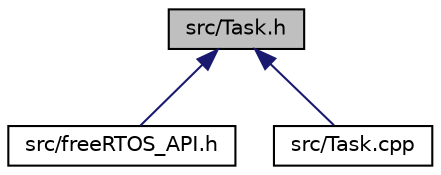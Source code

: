 digraph "src/Task.h"
{
 // LATEX_PDF_SIZE
  edge [fontname="Helvetica",fontsize="10",labelfontname="Helvetica",labelfontsize="10"];
  node [fontname="Helvetica",fontsize="10",shape=record];
  Node1 [label="src/Task.h",height=0.2,width=0.4,color="black", fillcolor="grey75", style="filled", fontcolor="black",tooltip=" "];
  Node1 -> Node2 [dir="back",color="midnightblue",fontsize="10",style="solid",fontname="Helvetica"];
  Node2 [label="src/freeRTOS_API.h",height=0.2,width=0.4,color="black", fillcolor="white", style="filled",URL="$free_r_t_o_s___a_p_i_8h.html",tooltip=" "];
  Node1 -> Node3 [dir="back",color="midnightblue",fontsize="10",style="solid",fontname="Helvetica"];
  Node3 [label="src/Task.cpp",height=0.2,width=0.4,color="black", fillcolor="white", style="filled",URL="$_task_8cpp.html",tooltip=" "];
}
